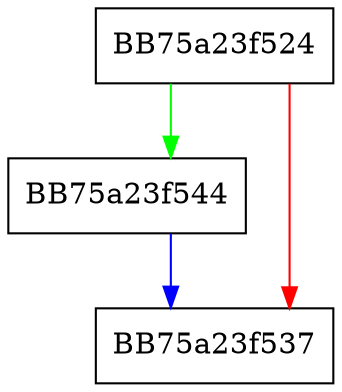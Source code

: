 digraph GetBreakpointManager {
  node [shape="box"];
  graph [splines=ortho];
  BB75a23f524 -> BB75a23f544 [color="green"];
  BB75a23f524 -> BB75a23f537 [color="red"];
  BB75a23f544 -> BB75a23f537 [color="blue"];
}